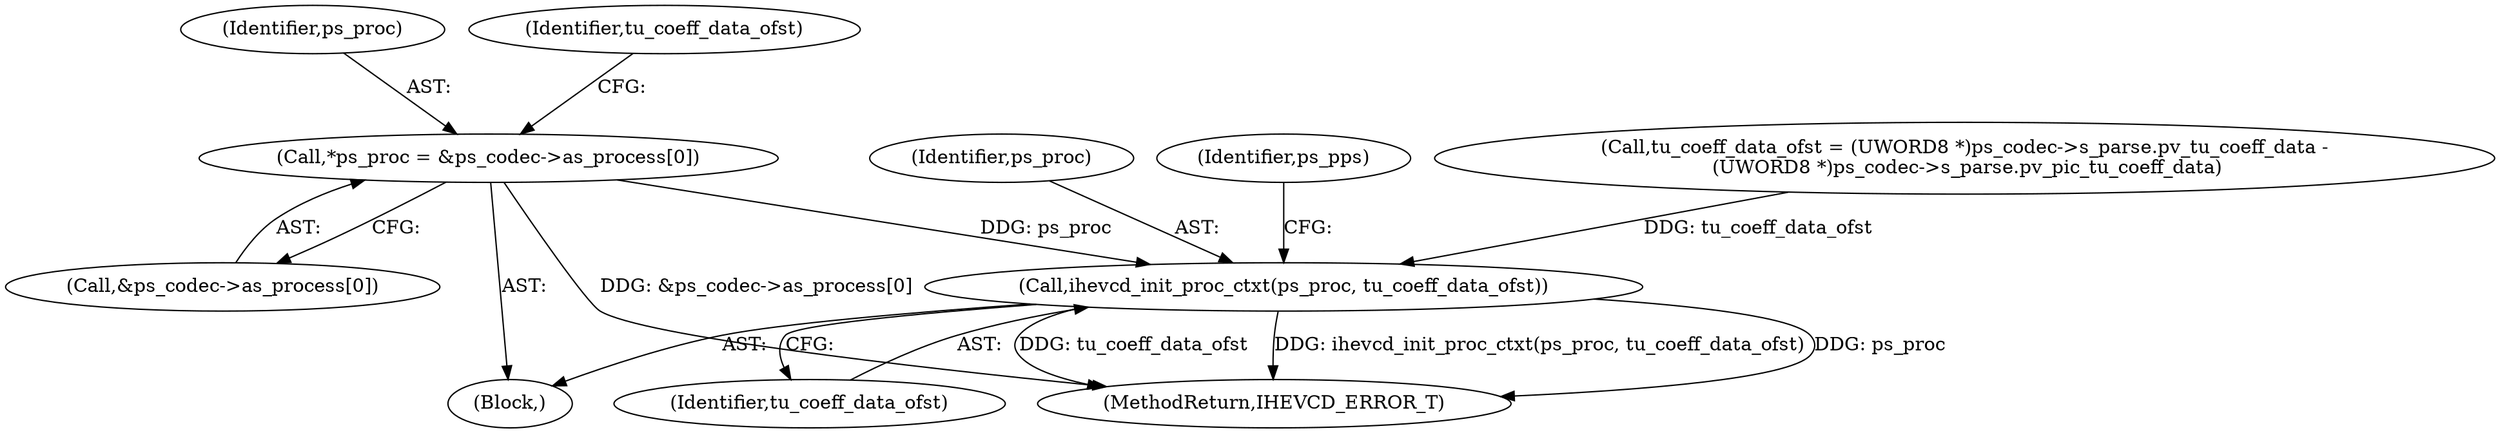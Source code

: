 digraph "0_Android_2b9fb0c2074d370a254b35e2489de2d94943578d@array" {
"1001458" [label="(Call,*ps_proc = &ps_codec->as_process[0])"];
"1001518" [label="(Call,ihevcd_init_proc_ctxt(ps_proc, tu_coeff_data_ofst))"];
"1001519" [label="(Identifier,ps_proc)"];
"1001458" [label="(Call,*ps_proc = &ps_codec->as_process[0])"];
"1001523" [label="(Identifier,ps_pps)"];
"1001459" [label="(Identifier,ps_proc)"];
"1001460" [label="(Call,&ps_codec->as_process[0])"];
"1001520" [label="(Identifier,tu_coeff_data_ofst)"];
"1001456" [label="(Block,)"];
"1001518" [label="(Call,ihevcd_init_proc_ctxt(ps_proc, tu_coeff_data_ofst))"];
"1001467" [label="(Call,tu_coeff_data_ofst = (UWORD8 *)ps_codec->s_parse.pv_tu_coeff_data -\n (UWORD8 *)ps_codec->s_parse.pv_pic_tu_coeff_data)"];
"1005291" [label="(MethodReturn,IHEVCD_ERROR_T)"];
"1001468" [label="(Identifier,tu_coeff_data_ofst)"];
"1001458" -> "1001456"  [label="AST: "];
"1001458" -> "1001460"  [label="CFG: "];
"1001459" -> "1001458"  [label="AST: "];
"1001460" -> "1001458"  [label="AST: "];
"1001468" -> "1001458"  [label="CFG: "];
"1001458" -> "1005291"  [label="DDG: &ps_codec->as_process[0]"];
"1001458" -> "1001518"  [label="DDG: ps_proc"];
"1001518" -> "1001456"  [label="AST: "];
"1001518" -> "1001520"  [label="CFG: "];
"1001519" -> "1001518"  [label="AST: "];
"1001520" -> "1001518"  [label="AST: "];
"1001523" -> "1001518"  [label="CFG: "];
"1001518" -> "1005291"  [label="DDG: ps_proc"];
"1001518" -> "1005291"  [label="DDG: tu_coeff_data_ofst"];
"1001518" -> "1005291"  [label="DDG: ihevcd_init_proc_ctxt(ps_proc, tu_coeff_data_ofst)"];
"1001467" -> "1001518"  [label="DDG: tu_coeff_data_ofst"];
}
